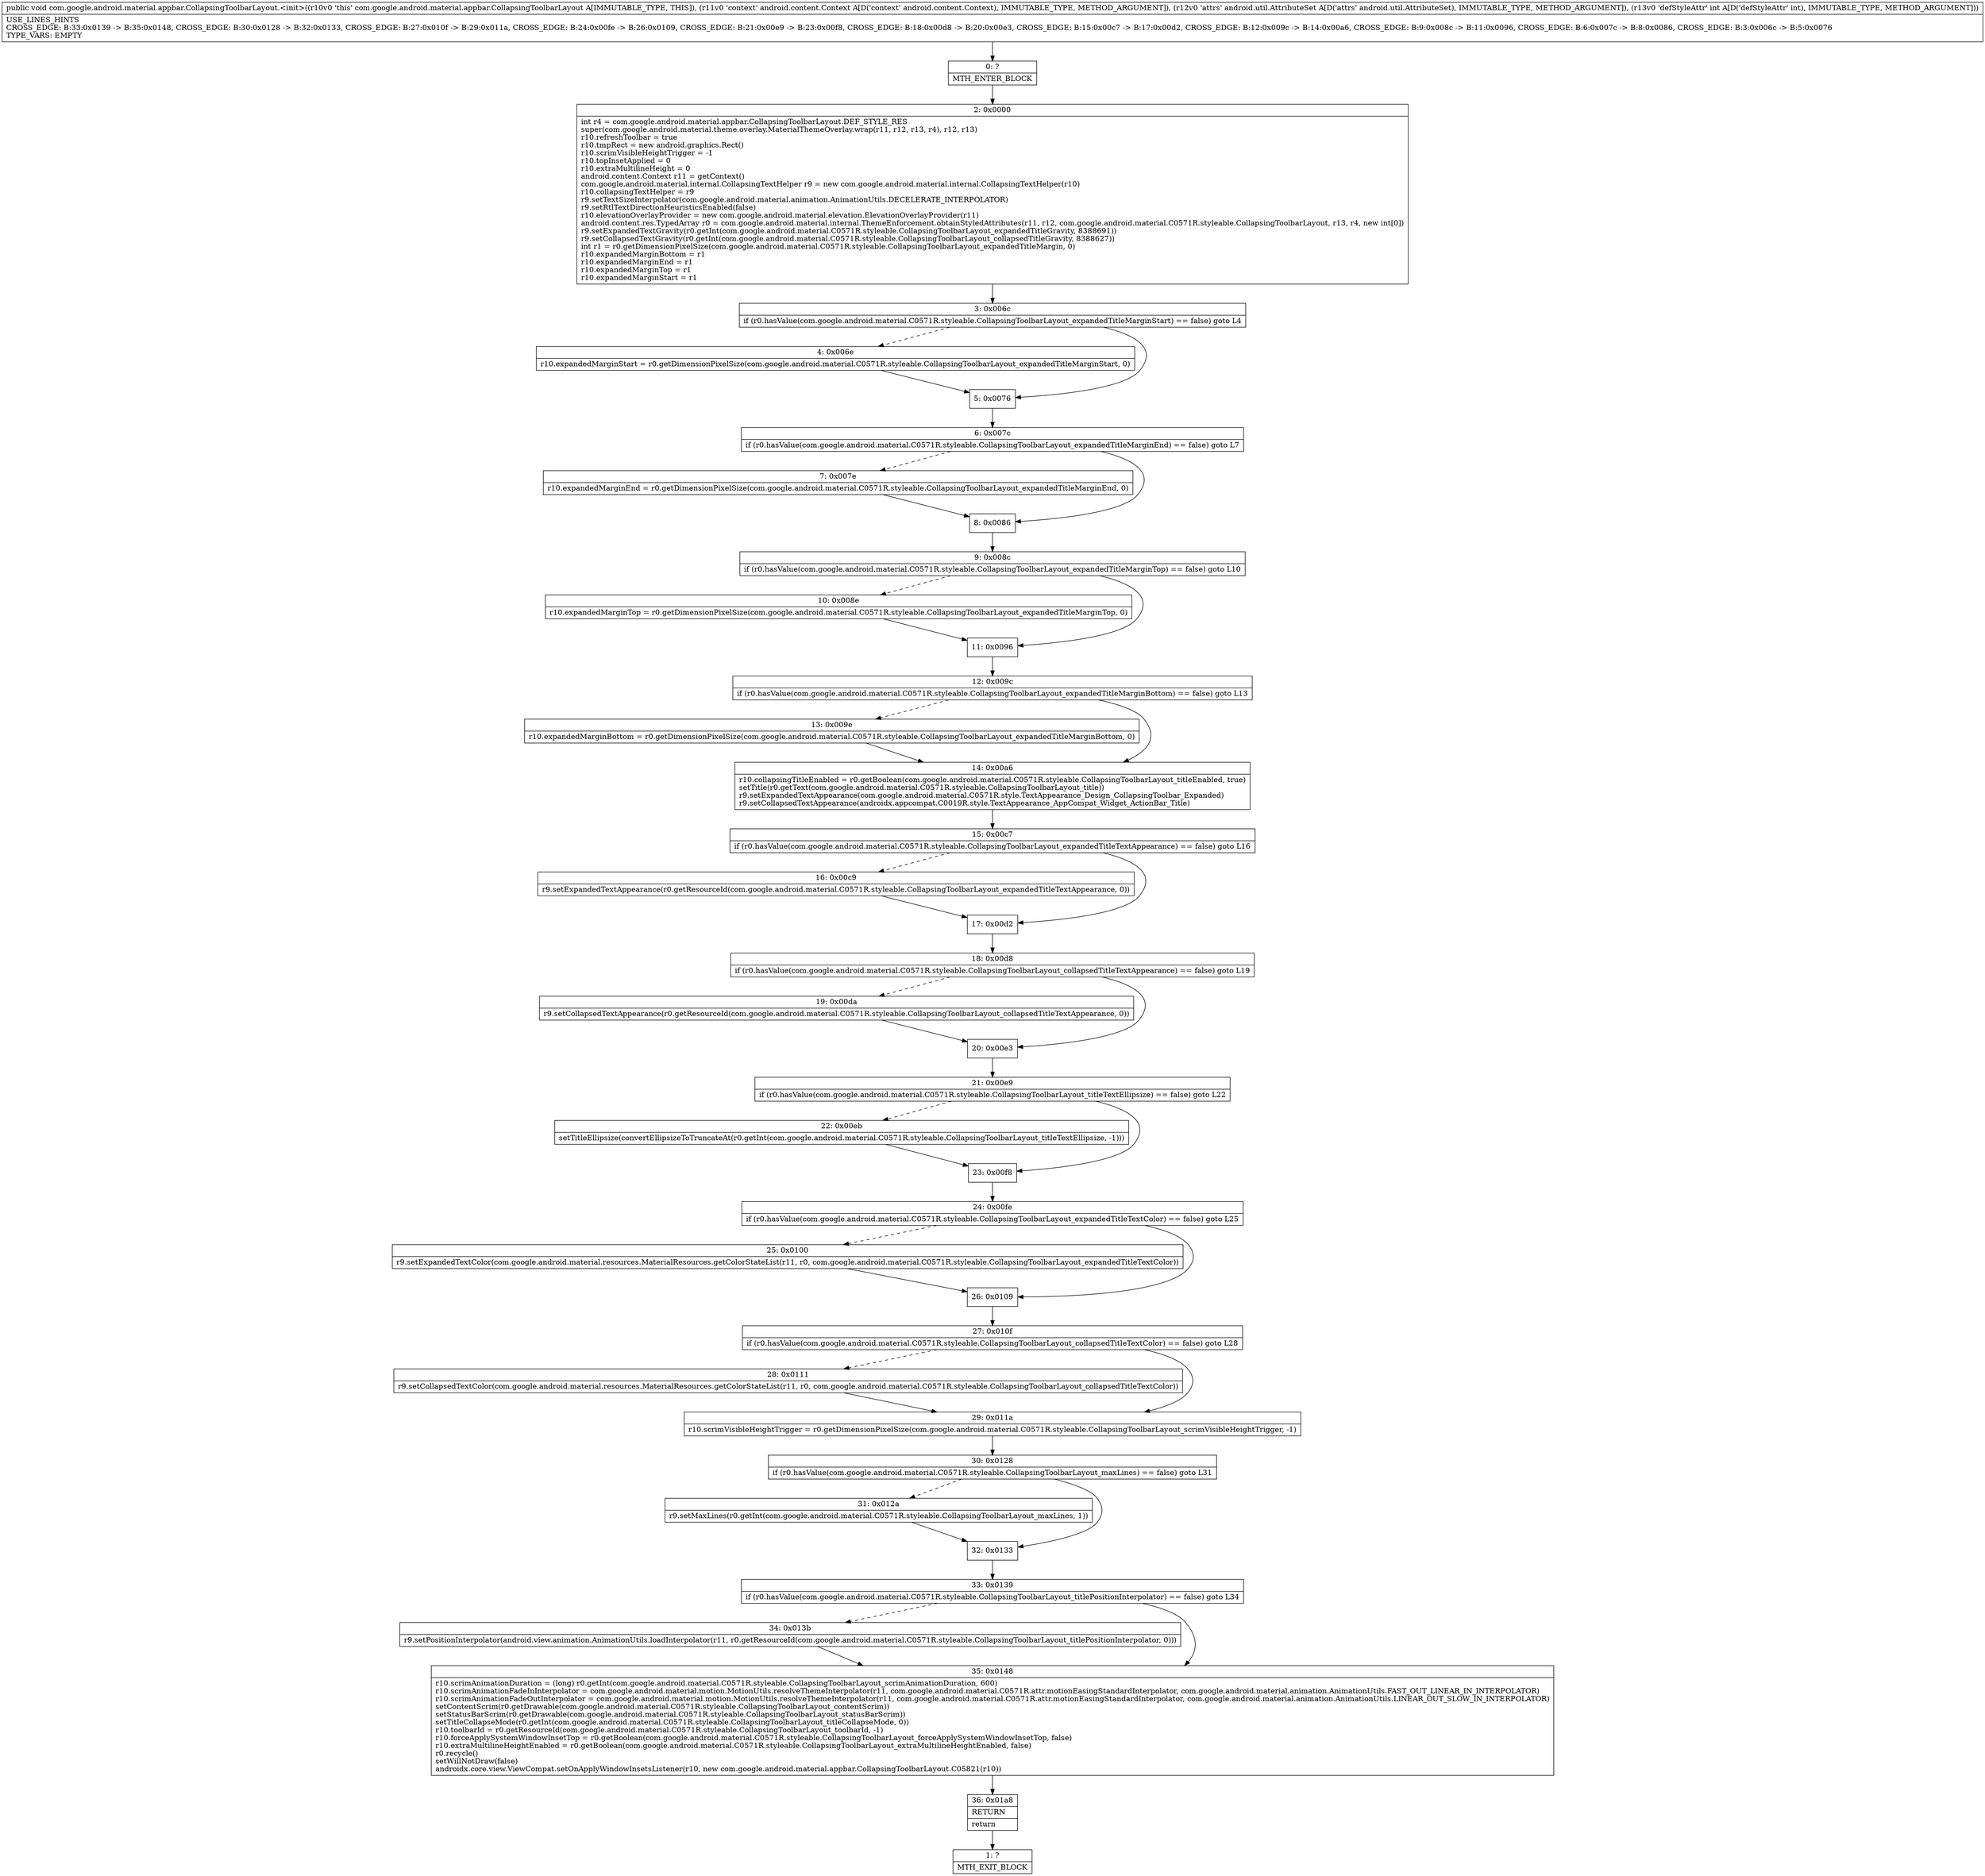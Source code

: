 digraph "CFG forcom.google.android.material.appbar.CollapsingToolbarLayout.\<init\>(Landroid\/content\/Context;Landroid\/util\/AttributeSet;I)V" {
Node_0 [shape=record,label="{0\:\ ?|MTH_ENTER_BLOCK\l}"];
Node_2 [shape=record,label="{2\:\ 0x0000|int r4 = com.google.android.material.appbar.CollapsingToolbarLayout.DEF_STYLE_RES\lsuper(com.google.android.material.theme.overlay.MaterialThemeOverlay.wrap(r11, r12, r13, r4), r12, r13)\lr10.refreshToolbar = true\lr10.tmpRect = new android.graphics.Rect()\lr10.scrimVisibleHeightTrigger = \-1\lr10.topInsetApplied = 0\lr10.extraMultilineHeight = 0\landroid.content.Context r11 = getContext()\lcom.google.android.material.internal.CollapsingTextHelper r9 = new com.google.android.material.internal.CollapsingTextHelper(r10)\lr10.collapsingTextHelper = r9\lr9.setTextSizeInterpolator(com.google.android.material.animation.AnimationUtils.DECELERATE_INTERPOLATOR)\lr9.setRtlTextDirectionHeuristicsEnabled(false)\lr10.elevationOverlayProvider = new com.google.android.material.elevation.ElevationOverlayProvider(r11)\landroid.content.res.TypedArray r0 = com.google.android.material.internal.ThemeEnforcement.obtainStyledAttributes(r11, r12, com.google.android.material.C0571R.styleable.CollapsingToolbarLayout, r13, r4, new int[0])\lr9.setExpandedTextGravity(r0.getInt(com.google.android.material.C0571R.styleable.CollapsingToolbarLayout_expandedTitleGravity, 8388691))\lr9.setCollapsedTextGravity(r0.getInt(com.google.android.material.C0571R.styleable.CollapsingToolbarLayout_collapsedTitleGravity, 8388627))\lint r1 = r0.getDimensionPixelSize(com.google.android.material.C0571R.styleable.CollapsingToolbarLayout_expandedTitleMargin, 0)\lr10.expandedMarginBottom = r1\lr10.expandedMarginEnd = r1\lr10.expandedMarginTop = r1\lr10.expandedMarginStart = r1\l}"];
Node_3 [shape=record,label="{3\:\ 0x006c|if (r0.hasValue(com.google.android.material.C0571R.styleable.CollapsingToolbarLayout_expandedTitleMarginStart) == false) goto L4\l}"];
Node_4 [shape=record,label="{4\:\ 0x006e|r10.expandedMarginStart = r0.getDimensionPixelSize(com.google.android.material.C0571R.styleable.CollapsingToolbarLayout_expandedTitleMarginStart, 0)\l}"];
Node_5 [shape=record,label="{5\:\ 0x0076}"];
Node_6 [shape=record,label="{6\:\ 0x007c|if (r0.hasValue(com.google.android.material.C0571R.styleable.CollapsingToolbarLayout_expandedTitleMarginEnd) == false) goto L7\l}"];
Node_7 [shape=record,label="{7\:\ 0x007e|r10.expandedMarginEnd = r0.getDimensionPixelSize(com.google.android.material.C0571R.styleable.CollapsingToolbarLayout_expandedTitleMarginEnd, 0)\l}"];
Node_8 [shape=record,label="{8\:\ 0x0086}"];
Node_9 [shape=record,label="{9\:\ 0x008c|if (r0.hasValue(com.google.android.material.C0571R.styleable.CollapsingToolbarLayout_expandedTitleMarginTop) == false) goto L10\l}"];
Node_10 [shape=record,label="{10\:\ 0x008e|r10.expandedMarginTop = r0.getDimensionPixelSize(com.google.android.material.C0571R.styleable.CollapsingToolbarLayout_expandedTitleMarginTop, 0)\l}"];
Node_11 [shape=record,label="{11\:\ 0x0096}"];
Node_12 [shape=record,label="{12\:\ 0x009c|if (r0.hasValue(com.google.android.material.C0571R.styleable.CollapsingToolbarLayout_expandedTitleMarginBottom) == false) goto L13\l}"];
Node_13 [shape=record,label="{13\:\ 0x009e|r10.expandedMarginBottom = r0.getDimensionPixelSize(com.google.android.material.C0571R.styleable.CollapsingToolbarLayout_expandedTitleMarginBottom, 0)\l}"];
Node_14 [shape=record,label="{14\:\ 0x00a6|r10.collapsingTitleEnabled = r0.getBoolean(com.google.android.material.C0571R.styleable.CollapsingToolbarLayout_titleEnabled, true)\lsetTitle(r0.getText(com.google.android.material.C0571R.styleable.CollapsingToolbarLayout_title))\lr9.setExpandedTextAppearance(com.google.android.material.C0571R.style.TextAppearance_Design_CollapsingToolbar_Expanded)\lr9.setCollapsedTextAppearance(androidx.appcompat.C0019R.style.TextAppearance_AppCompat_Widget_ActionBar_Title)\l}"];
Node_15 [shape=record,label="{15\:\ 0x00c7|if (r0.hasValue(com.google.android.material.C0571R.styleable.CollapsingToolbarLayout_expandedTitleTextAppearance) == false) goto L16\l}"];
Node_16 [shape=record,label="{16\:\ 0x00c9|r9.setExpandedTextAppearance(r0.getResourceId(com.google.android.material.C0571R.styleable.CollapsingToolbarLayout_expandedTitleTextAppearance, 0))\l}"];
Node_17 [shape=record,label="{17\:\ 0x00d2}"];
Node_18 [shape=record,label="{18\:\ 0x00d8|if (r0.hasValue(com.google.android.material.C0571R.styleable.CollapsingToolbarLayout_collapsedTitleTextAppearance) == false) goto L19\l}"];
Node_19 [shape=record,label="{19\:\ 0x00da|r9.setCollapsedTextAppearance(r0.getResourceId(com.google.android.material.C0571R.styleable.CollapsingToolbarLayout_collapsedTitleTextAppearance, 0))\l}"];
Node_20 [shape=record,label="{20\:\ 0x00e3}"];
Node_21 [shape=record,label="{21\:\ 0x00e9|if (r0.hasValue(com.google.android.material.C0571R.styleable.CollapsingToolbarLayout_titleTextEllipsize) == false) goto L22\l}"];
Node_22 [shape=record,label="{22\:\ 0x00eb|setTitleEllipsize(convertEllipsizeToTruncateAt(r0.getInt(com.google.android.material.C0571R.styleable.CollapsingToolbarLayout_titleTextEllipsize, \-1)))\l}"];
Node_23 [shape=record,label="{23\:\ 0x00f8}"];
Node_24 [shape=record,label="{24\:\ 0x00fe|if (r0.hasValue(com.google.android.material.C0571R.styleable.CollapsingToolbarLayout_expandedTitleTextColor) == false) goto L25\l}"];
Node_25 [shape=record,label="{25\:\ 0x0100|r9.setExpandedTextColor(com.google.android.material.resources.MaterialResources.getColorStateList(r11, r0, com.google.android.material.C0571R.styleable.CollapsingToolbarLayout_expandedTitleTextColor))\l}"];
Node_26 [shape=record,label="{26\:\ 0x0109}"];
Node_27 [shape=record,label="{27\:\ 0x010f|if (r0.hasValue(com.google.android.material.C0571R.styleable.CollapsingToolbarLayout_collapsedTitleTextColor) == false) goto L28\l}"];
Node_28 [shape=record,label="{28\:\ 0x0111|r9.setCollapsedTextColor(com.google.android.material.resources.MaterialResources.getColorStateList(r11, r0, com.google.android.material.C0571R.styleable.CollapsingToolbarLayout_collapsedTitleTextColor))\l}"];
Node_29 [shape=record,label="{29\:\ 0x011a|r10.scrimVisibleHeightTrigger = r0.getDimensionPixelSize(com.google.android.material.C0571R.styleable.CollapsingToolbarLayout_scrimVisibleHeightTrigger, \-1)\l}"];
Node_30 [shape=record,label="{30\:\ 0x0128|if (r0.hasValue(com.google.android.material.C0571R.styleable.CollapsingToolbarLayout_maxLines) == false) goto L31\l}"];
Node_31 [shape=record,label="{31\:\ 0x012a|r9.setMaxLines(r0.getInt(com.google.android.material.C0571R.styleable.CollapsingToolbarLayout_maxLines, 1))\l}"];
Node_32 [shape=record,label="{32\:\ 0x0133}"];
Node_33 [shape=record,label="{33\:\ 0x0139|if (r0.hasValue(com.google.android.material.C0571R.styleable.CollapsingToolbarLayout_titlePositionInterpolator) == false) goto L34\l}"];
Node_34 [shape=record,label="{34\:\ 0x013b|r9.setPositionInterpolator(android.view.animation.AnimationUtils.loadInterpolator(r11, r0.getResourceId(com.google.android.material.C0571R.styleable.CollapsingToolbarLayout_titlePositionInterpolator, 0)))\l}"];
Node_35 [shape=record,label="{35\:\ 0x0148|r10.scrimAnimationDuration = (long) r0.getInt(com.google.android.material.C0571R.styleable.CollapsingToolbarLayout_scrimAnimationDuration, 600)\lr10.scrimAnimationFadeInInterpolator = com.google.android.material.motion.MotionUtils.resolveThemeInterpolator(r11, com.google.android.material.C0571R.attr.motionEasingStandardInterpolator, com.google.android.material.animation.AnimationUtils.FAST_OUT_LINEAR_IN_INTERPOLATOR)\lr10.scrimAnimationFadeOutInterpolator = com.google.android.material.motion.MotionUtils.resolveThemeInterpolator(r11, com.google.android.material.C0571R.attr.motionEasingStandardInterpolator, com.google.android.material.animation.AnimationUtils.LINEAR_OUT_SLOW_IN_INTERPOLATOR)\lsetContentScrim(r0.getDrawable(com.google.android.material.C0571R.styleable.CollapsingToolbarLayout_contentScrim))\lsetStatusBarScrim(r0.getDrawable(com.google.android.material.C0571R.styleable.CollapsingToolbarLayout_statusBarScrim))\lsetTitleCollapseMode(r0.getInt(com.google.android.material.C0571R.styleable.CollapsingToolbarLayout_titleCollapseMode, 0))\lr10.toolbarId = r0.getResourceId(com.google.android.material.C0571R.styleable.CollapsingToolbarLayout_toolbarId, \-1)\lr10.forceApplySystemWindowInsetTop = r0.getBoolean(com.google.android.material.C0571R.styleable.CollapsingToolbarLayout_forceApplySystemWindowInsetTop, false)\lr10.extraMultilineHeightEnabled = r0.getBoolean(com.google.android.material.C0571R.styleable.CollapsingToolbarLayout_extraMultilineHeightEnabled, false)\lr0.recycle()\lsetWillNotDraw(false)\landroidx.core.view.ViewCompat.setOnApplyWindowInsetsListener(r10, new com.google.android.material.appbar.CollapsingToolbarLayout.C05821(r10))\l}"];
Node_36 [shape=record,label="{36\:\ 0x01a8|RETURN\l|return\l}"];
Node_1 [shape=record,label="{1\:\ ?|MTH_EXIT_BLOCK\l}"];
MethodNode[shape=record,label="{public void com.google.android.material.appbar.CollapsingToolbarLayout.\<init\>((r10v0 'this' com.google.android.material.appbar.CollapsingToolbarLayout A[IMMUTABLE_TYPE, THIS]), (r11v0 'context' android.content.Context A[D('context' android.content.Context), IMMUTABLE_TYPE, METHOD_ARGUMENT]), (r12v0 'attrs' android.util.AttributeSet A[D('attrs' android.util.AttributeSet), IMMUTABLE_TYPE, METHOD_ARGUMENT]), (r13v0 'defStyleAttr' int A[D('defStyleAttr' int), IMMUTABLE_TYPE, METHOD_ARGUMENT]))  | USE_LINES_HINTS\lCROSS_EDGE: B:33:0x0139 \-\> B:35:0x0148, CROSS_EDGE: B:30:0x0128 \-\> B:32:0x0133, CROSS_EDGE: B:27:0x010f \-\> B:29:0x011a, CROSS_EDGE: B:24:0x00fe \-\> B:26:0x0109, CROSS_EDGE: B:21:0x00e9 \-\> B:23:0x00f8, CROSS_EDGE: B:18:0x00d8 \-\> B:20:0x00e3, CROSS_EDGE: B:15:0x00c7 \-\> B:17:0x00d2, CROSS_EDGE: B:12:0x009c \-\> B:14:0x00a6, CROSS_EDGE: B:9:0x008c \-\> B:11:0x0096, CROSS_EDGE: B:6:0x007c \-\> B:8:0x0086, CROSS_EDGE: B:3:0x006c \-\> B:5:0x0076\lTYPE_VARS: EMPTY\l}"];
MethodNode -> Node_0;Node_0 -> Node_2;
Node_2 -> Node_3;
Node_3 -> Node_4[style=dashed];
Node_3 -> Node_5;
Node_4 -> Node_5;
Node_5 -> Node_6;
Node_6 -> Node_7[style=dashed];
Node_6 -> Node_8;
Node_7 -> Node_8;
Node_8 -> Node_9;
Node_9 -> Node_10[style=dashed];
Node_9 -> Node_11;
Node_10 -> Node_11;
Node_11 -> Node_12;
Node_12 -> Node_13[style=dashed];
Node_12 -> Node_14;
Node_13 -> Node_14;
Node_14 -> Node_15;
Node_15 -> Node_16[style=dashed];
Node_15 -> Node_17;
Node_16 -> Node_17;
Node_17 -> Node_18;
Node_18 -> Node_19[style=dashed];
Node_18 -> Node_20;
Node_19 -> Node_20;
Node_20 -> Node_21;
Node_21 -> Node_22[style=dashed];
Node_21 -> Node_23;
Node_22 -> Node_23;
Node_23 -> Node_24;
Node_24 -> Node_25[style=dashed];
Node_24 -> Node_26;
Node_25 -> Node_26;
Node_26 -> Node_27;
Node_27 -> Node_28[style=dashed];
Node_27 -> Node_29;
Node_28 -> Node_29;
Node_29 -> Node_30;
Node_30 -> Node_31[style=dashed];
Node_30 -> Node_32;
Node_31 -> Node_32;
Node_32 -> Node_33;
Node_33 -> Node_34[style=dashed];
Node_33 -> Node_35;
Node_34 -> Node_35;
Node_35 -> Node_36;
Node_36 -> Node_1;
}

